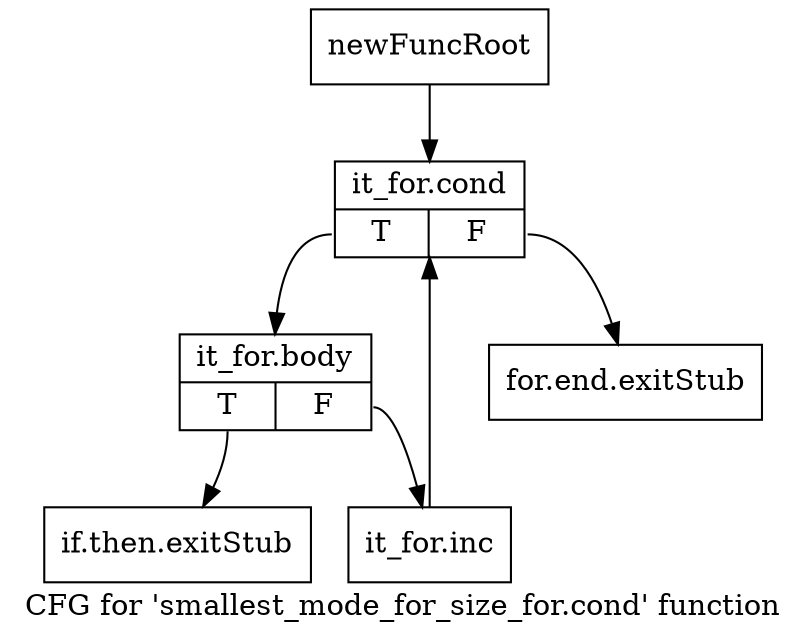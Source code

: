 digraph "CFG for 'smallest_mode_for_size_for.cond' function" {
	label="CFG for 'smallest_mode_for_size_for.cond' function";

	Node0xc458150 [shape=record,label="{newFuncRoot}"];
	Node0xc458150 -> Node0xc458240;
	Node0xc4581a0 [shape=record,label="{for.end.exitStub}"];
	Node0xc4581f0 [shape=record,label="{if.then.exitStub}"];
	Node0xc458240 [shape=record,label="{it_for.cond|{<s0>T|<s1>F}}"];
	Node0xc458240:s0 -> Node0xc458290;
	Node0xc458240:s1 -> Node0xc4581a0;
	Node0xc458290 [shape=record,label="{it_for.body|{<s0>T|<s1>F}}"];
	Node0xc458290:s0 -> Node0xc4581f0;
	Node0xc458290:s1 -> Node0xc4582e0;
	Node0xc4582e0 [shape=record,label="{it_for.inc}"];
	Node0xc4582e0 -> Node0xc458240;
}
